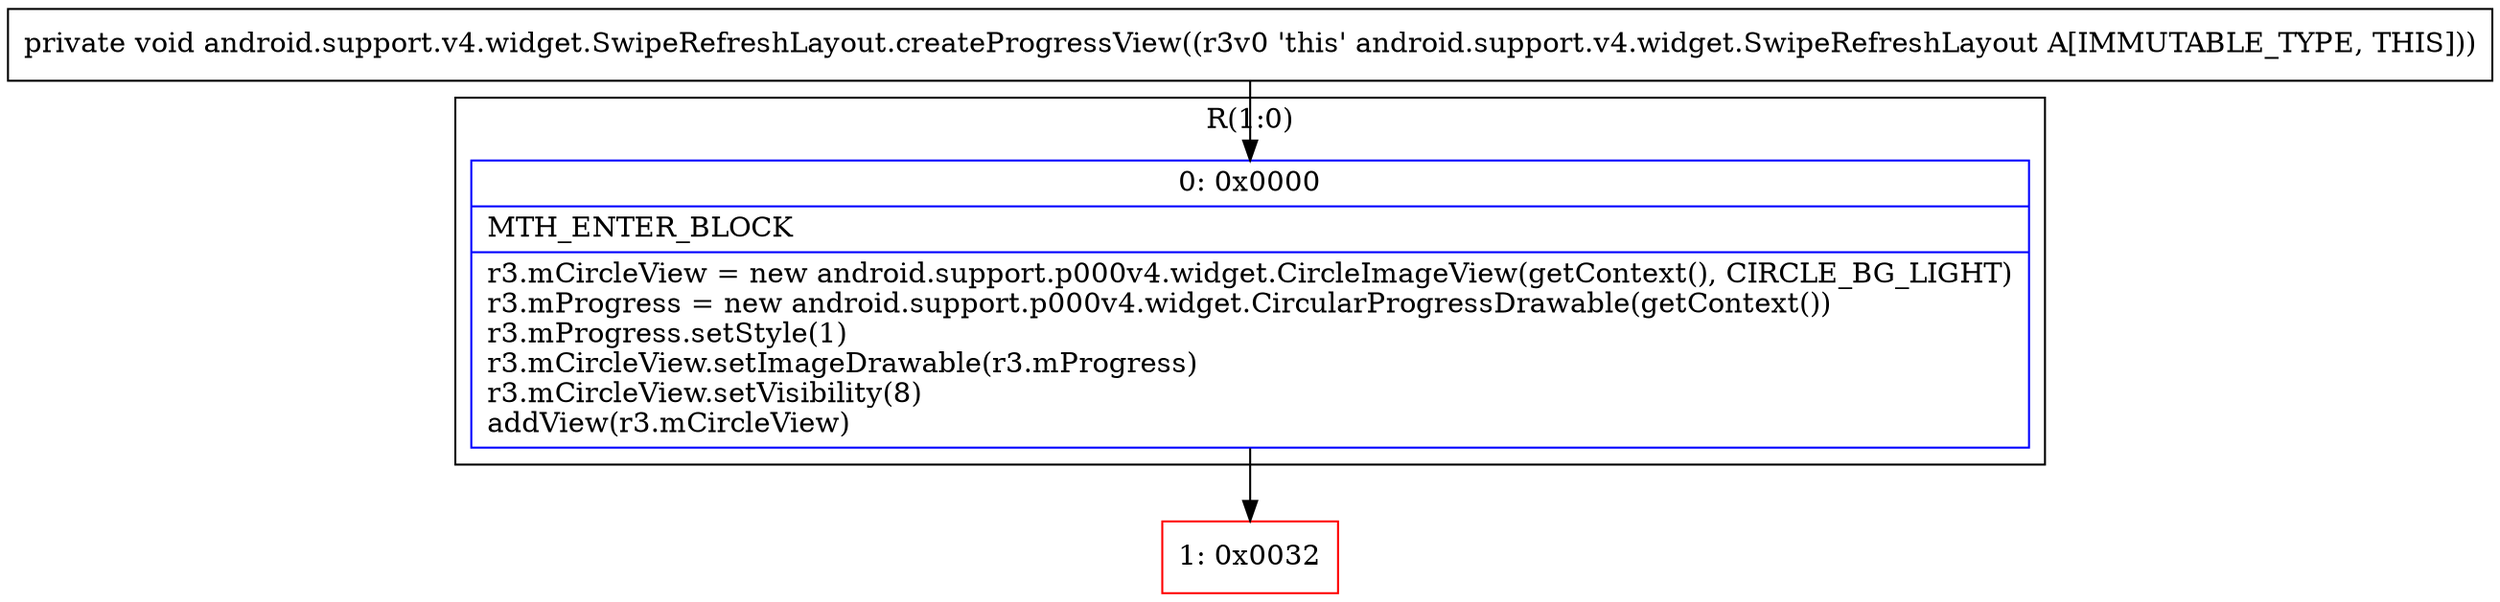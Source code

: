 digraph "CFG forandroid.support.v4.widget.SwipeRefreshLayout.createProgressView()V" {
subgraph cluster_Region_1483675418 {
label = "R(1:0)";
node [shape=record,color=blue];
Node_0 [shape=record,label="{0\:\ 0x0000|MTH_ENTER_BLOCK\l|r3.mCircleView = new android.support.p000v4.widget.CircleImageView(getContext(), CIRCLE_BG_LIGHT)\lr3.mProgress = new android.support.p000v4.widget.CircularProgressDrawable(getContext())\lr3.mProgress.setStyle(1)\lr3.mCircleView.setImageDrawable(r3.mProgress)\lr3.mCircleView.setVisibility(8)\laddView(r3.mCircleView)\l}"];
}
Node_1 [shape=record,color=red,label="{1\:\ 0x0032}"];
MethodNode[shape=record,label="{private void android.support.v4.widget.SwipeRefreshLayout.createProgressView((r3v0 'this' android.support.v4.widget.SwipeRefreshLayout A[IMMUTABLE_TYPE, THIS])) }"];
MethodNode -> Node_0;
Node_0 -> Node_1;
}

